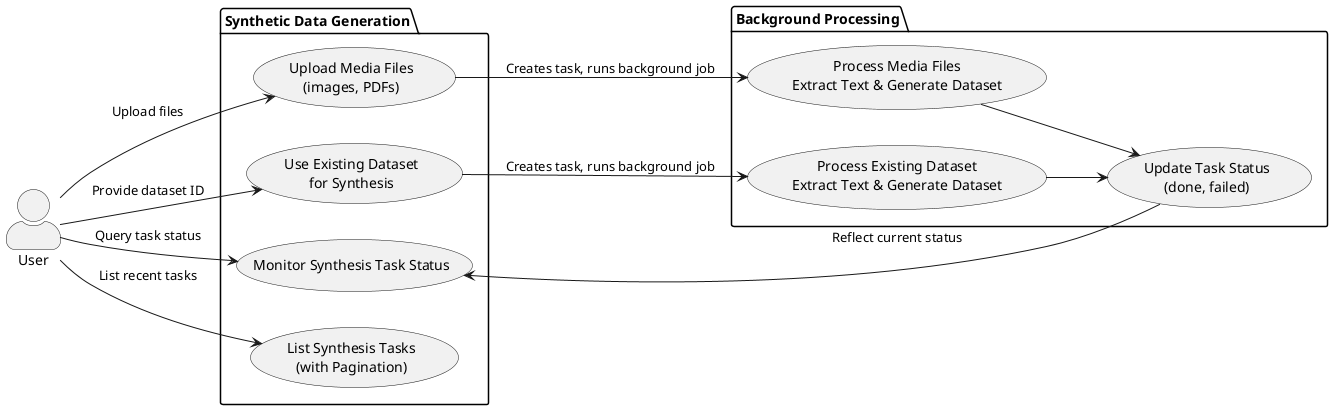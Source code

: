 @startuml use-cases-synthesis
left to right direction
skinparam actorStyle awesome
actor User

package "Synthetic Data Generation" {
    usecase UploadMedia as "Upload Media Files\n(images, PDFs)"
    usecase UseExistingDataset as "Use Existing Dataset\nfor Synthesis"
    usecase MonitorTaskStatus as "Monitor Synthesis Task Status"
    usecase ListSynthesisTasks as "List Synthesis Tasks\n(with Pagination)"
}

package "Background Processing" {
    usecase ProcessMediaFiles as "Process Media Files\nExtract Text & Generate Dataset"
    usecase ProcessExistingDataset as "Process Existing Dataset\nExtract Text & Generate Dataset"
    usecase UpdateTaskStatus as "Update Task Status\n(done, failed)"
}

User --> UploadMedia : Upload files
User --> UseExistingDataset : Provide dataset ID
User --> MonitorTaskStatus : Query task status
User --> ListSynthesisTasks : List recent tasks

UploadMedia --> ProcessMediaFiles : Creates task, runs background job
UseExistingDataset --> ProcessExistingDataset : Creates task, runs background job

ProcessMediaFiles --> UpdateTaskStatus
ProcessExistingDataset --> UpdateTaskStatus

UpdateTaskStatus --> MonitorTaskStatus : Reflect current status

@enduml
